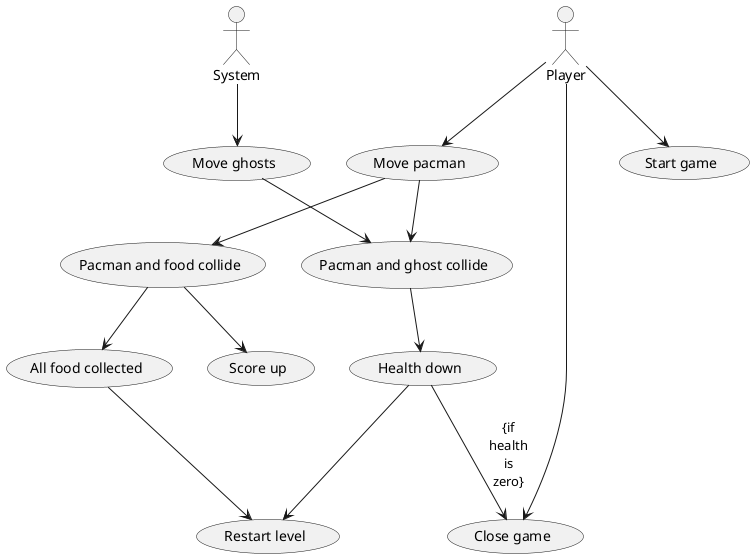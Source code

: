 @startuml Use_case_diagram

:Player: --> (Start game)
:Player: --> (Move pacman)
:Player: --> (Close game)

:System: --> (Move ghosts)

(Move pacman) --> (Pacman and food collide)
(Pacman and food collide) --> (All food collected)
(Pacman and food collide) --> (Score up)
(All food collected) --> (Restart level)

(Move pacman) --> (Pacman and ghost collide)
(Move ghosts) --> (Pacman and ghost collide)

(Pacman and ghost collide) --> (Health down)
(Health down) --> (Close game) : {if\nhealth\nis\nzero}
(Health down) -r-> (Restart level)




@enduml
